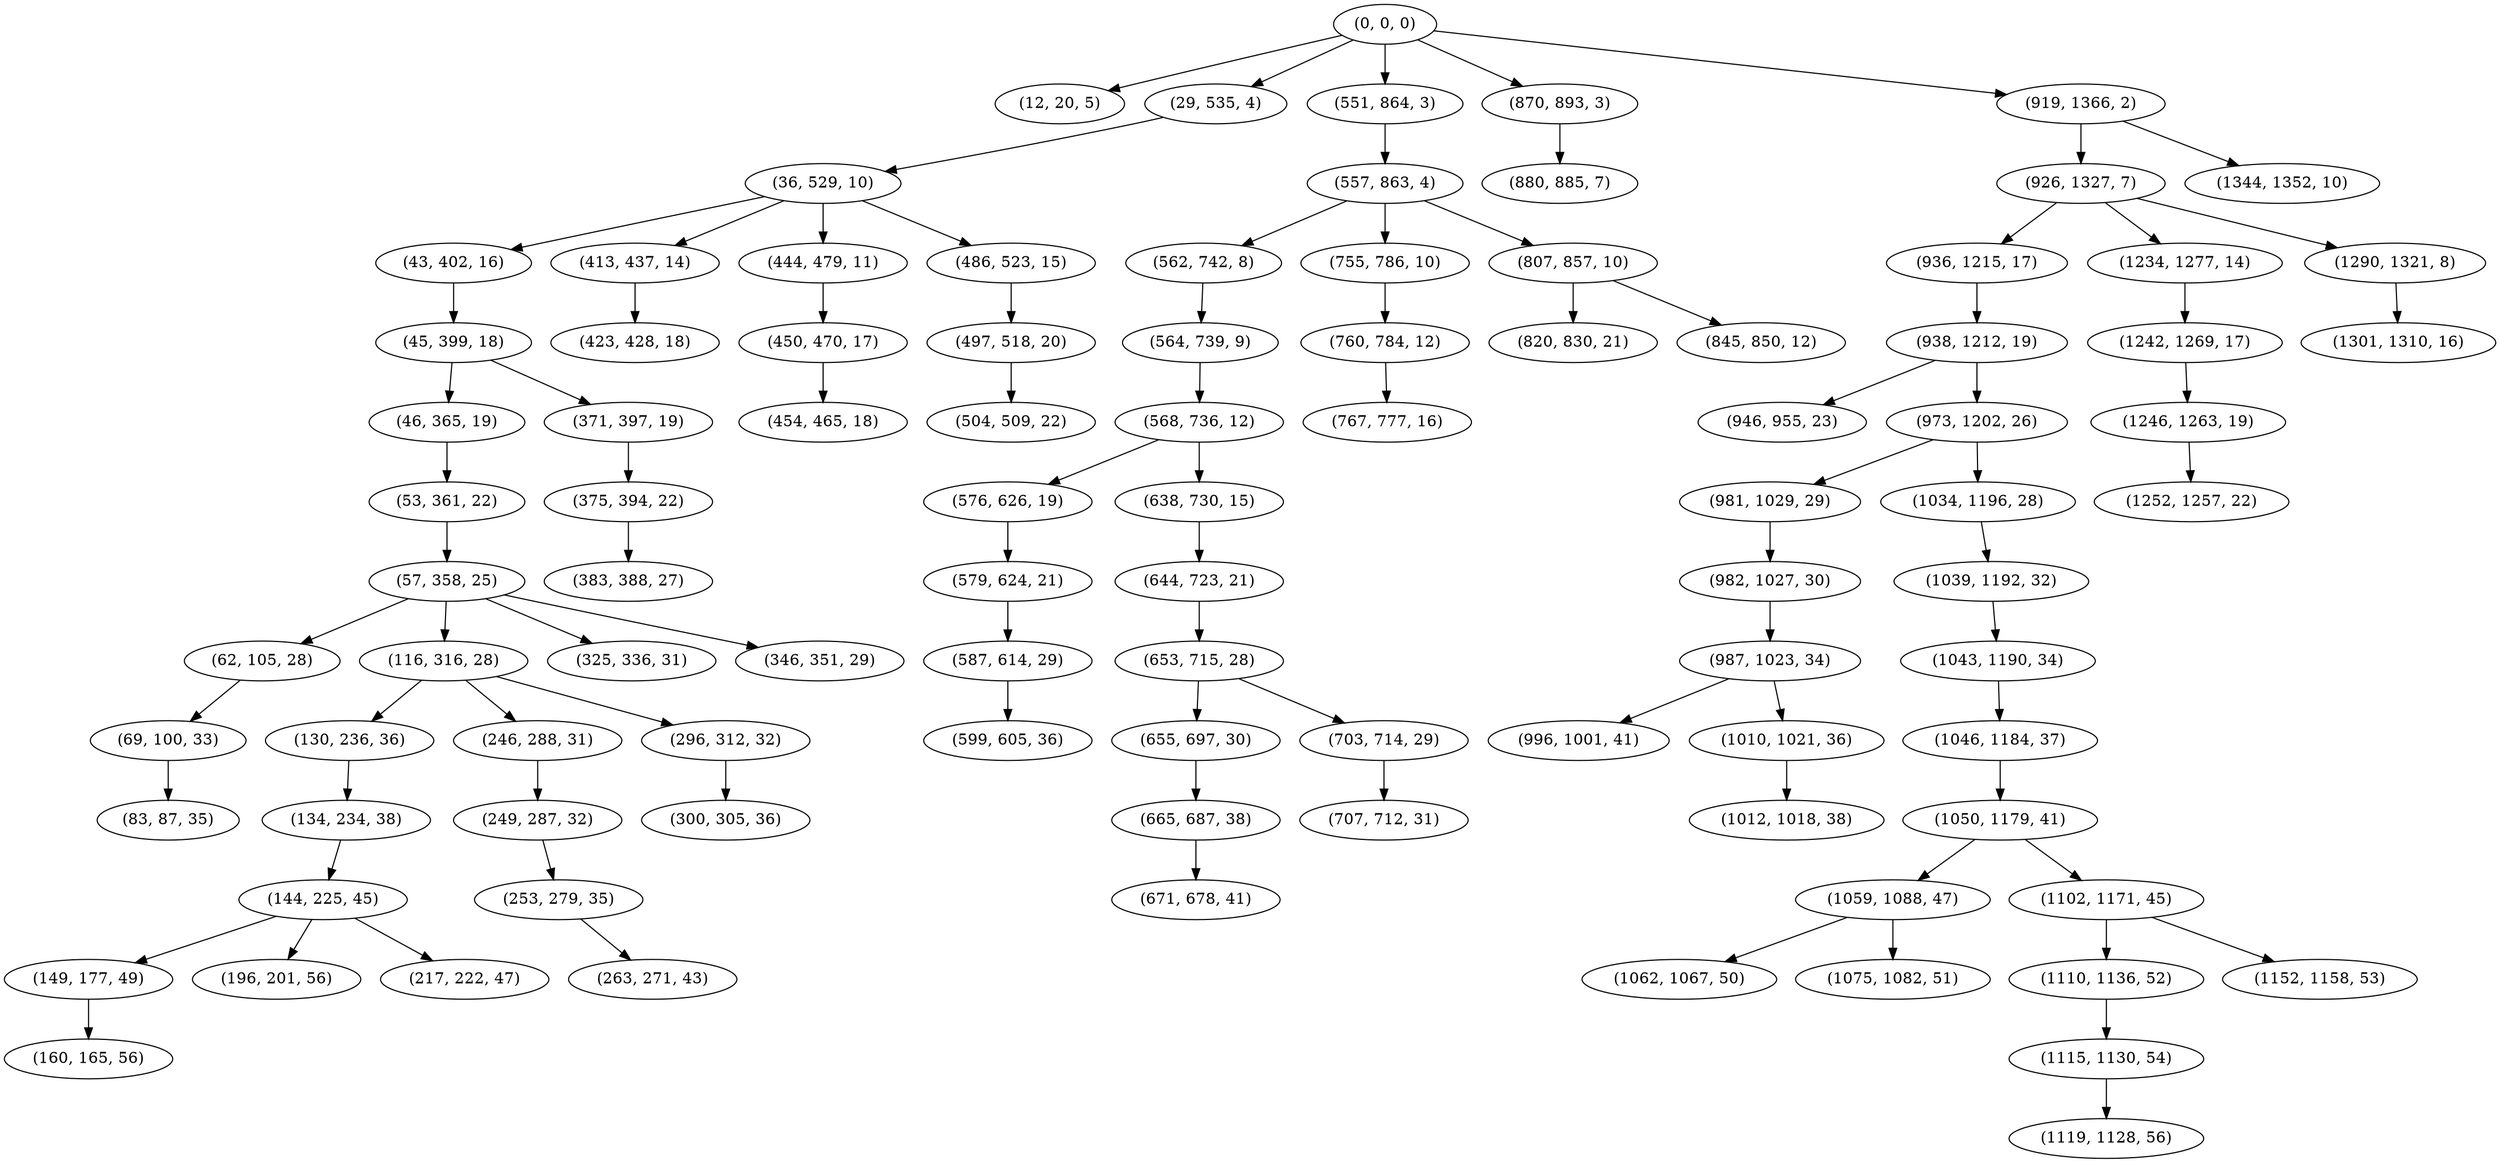 digraph tree {
    "(0, 0, 0)";
    "(12, 20, 5)";
    "(29, 535, 4)";
    "(36, 529, 10)";
    "(43, 402, 16)";
    "(45, 399, 18)";
    "(46, 365, 19)";
    "(53, 361, 22)";
    "(57, 358, 25)";
    "(62, 105, 28)";
    "(69, 100, 33)";
    "(83, 87, 35)";
    "(116, 316, 28)";
    "(130, 236, 36)";
    "(134, 234, 38)";
    "(144, 225, 45)";
    "(149, 177, 49)";
    "(160, 165, 56)";
    "(196, 201, 56)";
    "(217, 222, 47)";
    "(246, 288, 31)";
    "(249, 287, 32)";
    "(253, 279, 35)";
    "(263, 271, 43)";
    "(296, 312, 32)";
    "(300, 305, 36)";
    "(325, 336, 31)";
    "(346, 351, 29)";
    "(371, 397, 19)";
    "(375, 394, 22)";
    "(383, 388, 27)";
    "(413, 437, 14)";
    "(423, 428, 18)";
    "(444, 479, 11)";
    "(450, 470, 17)";
    "(454, 465, 18)";
    "(486, 523, 15)";
    "(497, 518, 20)";
    "(504, 509, 22)";
    "(551, 864, 3)";
    "(557, 863, 4)";
    "(562, 742, 8)";
    "(564, 739, 9)";
    "(568, 736, 12)";
    "(576, 626, 19)";
    "(579, 624, 21)";
    "(587, 614, 29)";
    "(599, 605, 36)";
    "(638, 730, 15)";
    "(644, 723, 21)";
    "(653, 715, 28)";
    "(655, 697, 30)";
    "(665, 687, 38)";
    "(671, 678, 41)";
    "(703, 714, 29)";
    "(707, 712, 31)";
    "(755, 786, 10)";
    "(760, 784, 12)";
    "(767, 777, 16)";
    "(807, 857, 10)";
    "(820, 830, 21)";
    "(845, 850, 12)";
    "(870, 893, 3)";
    "(880, 885, 7)";
    "(919, 1366, 2)";
    "(926, 1327, 7)";
    "(936, 1215, 17)";
    "(938, 1212, 19)";
    "(946, 955, 23)";
    "(973, 1202, 26)";
    "(981, 1029, 29)";
    "(982, 1027, 30)";
    "(987, 1023, 34)";
    "(996, 1001, 41)";
    "(1010, 1021, 36)";
    "(1012, 1018, 38)";
    "(1034, 1196, 28)";
    "(1039, 1192, 32)";
    "(1043, 1190, 34)";
    "(1046, 1184, 37)";
    "(1050, 1179, 41)";
    "(1059, 1088, 47)";
    "(1062, 1067, 50)";
    "(1075, 1082, 51)";
    "(1102, 1171, 45)";
    "(1110, 1136, 52)";
    "(1115, 1130, 54)";
    "(1119, 1128, 56)";
    "(1152, 1158, 53)";
    "(1234, 1277, 14)";
    "(1242, 1269, 17)";
    "(1246, 1263, 19)";
    "(1252, 1257, 22)";
    "(1290, 1321, 8)";
    "(1301, 1310, 16)";
    "(1344, 1352, 10)";
    "(0, 0, 0)" -> "(12, 20, 5)";
    "(0, 0, 0)" -> "(29, 535, 4)";
    "(0, 0, 0)" -> "(551, 864, 3)";
    "(0, 0, 0)" -> "(870, 893, 3)";
    "(0, 0, 0)" -> "(919, 1366, 2)";
    "(29, 535, 4)" -> "(36, 529, 10)";
    "(36, 529, 10)" -> "(43, 402, 16)";
    "(36, 529, 10)" -> "(413, 437, 14)";
    "(36, 529, 10)" -> "(444, 479, 11)";
    "(36, 529, 10)" -> "(486, 523, 15)";
    "(43, 402, 16)" -> "(45, 399, 18)";
    "(45, 399, 18)" -> "(46, 365, 19)";
    "(45, 399, 18)" -> "(371, 397, 19)";
    "(46, 365, 19)" -> "(53, 361, 22)";
    "(53, 361, 22)" -> "(57, 358, 25)";
    "(57, 358, 25)" -> "(62, 105, 28)";
    "(57, 358, 25)" -> "(116, 316, 28)";
    "(57, 358, 25)" -> "(325, 336, 31)";
    "(57, 358, 25)" -> "(346, 351, 29)";
    "(62, 105, 28)" -> "(69, 100, 33)";
    "(69, 100, 33)" -> "(83, 87, 35)";
    "(116, 316, 28)" -> "(130, 236, 36)";
    "(116, 316, 28)" -> "(246, 288, 31)";
    "(116, 316, 28)" -> "(296, 312, 32)";
    "(130, 236, 36)" -> "(134, 234, 38)";
    "(134, 234, 38)" -> "(144, 225, 45)";
    "(144, 225, 45)" -> "(149, 177, 49)";
    "(144, 225, 45)" -> "(196, 201, 56)";
    "(144, 225, 45)" -> "(217, 222, 47)";
    "(149, 177, 49)" -> "(160, 165, 56)";
    "(246, 288, 31)" -> "(249, 287, 32)";
    "(249, 287, 32)" -> "(253, 279, 35)";
    "(253, 279, 35)" -> "(263, 271, 43)";
    "(296, 312, 32)" -> "(300, 305, 36)";
    "(371, 397, 19)" -> "(375, 394, 22)";
    "(375, 394, 22)" -> "(383, 388, 27)";
    "(413, 437, 14)" -> "(423, 428, 18)";
    "(444, 479, 11)" -> "(450, 470, 17)";
    "(450, 470, 17)" -> "(454, 465, 18)";
    "(486, 523, 15)" -> "(497, 518, 20)";
    "(497, 518, 20)" -> "(504, 509, 22)";
    "(551, 864, 3)" -> "(557, 863, 4)";
    "(557, 863, 4)" -> "(562, 742, 8)";
    "(557, 863, 4)" -> "(755, 786, 10)";
    "(557, 863, 4)" -> "(807, 857, 10)";
    "(562, 742, 8)" -> "(564, 739, 9)";
    "(564, 739, 9)" -> "(568, 736, 12)";
    "(568, 736, 12)" -> "(576, 626, 19)";
    "(568, 736, 12)" -> "(638, 730, 15)";
    "(576, 626, 19)" -> "(579, 624, 21)";
    "(579, 624, 21)" -> "(587, 614, 29)";
    "(587, 614, 29)" -> "(599, 605, 36)";
    "(638, 730, 15)" -> "(644, 723, 21)";
    "(644, 723, 21)" -> "(653, 715, 28)";
    "(653, 715, 28)" -> "(655, 697, 30)";
    "(653, 715, 28)" -> "(703, 714, 29)";
    "(655, 697, 30)" -> "(665, 687, 38)";
    "(665, 687, 38)" -> "(671, 678, 41)";
    "(703, 714, 29)" -> "(707, 712, 31)";
    "(755, 786, 10)" -> "(760, 784, 12)";
    "(760, 784, 12)" -> "(767, 777, 16)";
    "(807, 857, 10)" -> "(820, 830, 21)";
    "(807, 857, 10)" -> "(845, 850, 12)";
    "(870, 893, 3)" -> "(880, 885, 7)";
    "(919, 1366, 2)" -> "(926, 1327, 7)";
    "(919, 1366, 2)" -> "(1344, 1352, 10)";
    "(926, 1327, 7)" -> "(936, 1215, 17)";
    "(926, 1327, 7)" -> "(1234, 1277, 14)";
    "(926, 1327, 7)" -> "(1290, 1321, 8)";
    "(936, 1215, 17)" -> "(938, 1212, 19)";
    "(938, 1212, 19)" -> "(946, 955, 23)";
    "(938, 1212, 19)" -> "(973, 1202, 26)";
    "(973, 1202, 26)" -> "(981, 1029, 29)";
    "(973, 1202, 26)" -> "(1034, 1196, 28)";
    "(981, 1029, 29)" -> "(982, 1027, 30)";
    "(982, 1027, 30)" -> "(987, 1023, 34)";
    "(987, 1023, 34)" -> "(996, 1001, 41)";
    "(987, 1023, 34)" -> "(1010, 1021, 36)";
    "(1010, 1021, 36)" -> "(1012, 1018, 38)";
    "(1034, 1196, 28)" -> "(1039, 1192, 32)";
    "(1039, 1192, 32)" -> "(1043, 1190, 34)";
    "(1043, 1190, 34)" -> "(1046, 1184, 37)";
    "(1046, 1184, 37)" -> "(1050, 1179, 41)";
    "(1050, 1179, 41)" -> "(1059, 1088, 47)";
    "(1050, 1179, 41)" -> "(1102, 1171, 45)";
    "(1059, 1088, 47)" -> "(1062, 1067, 50)";
    "(1059, 1088, 47)" -> "(1075, 1082, 51)";
    "(1102, 1171, 45)" -> "(1110, 1136, 52)";
    "(1102, 1171, 45)" -> "(1152, 1158, 53)";
    "(1110, 1136, 52)" -> "(1115, 1130, 54)";
    "(1115, 1130, 54)" -> "(1119, 1128, 56)";
    "(1234, 1277, 14)" -> "(1242, 1269, 17)";
    "(1242, 1269, 17)" -> "(1246, 1263, 19)";
    "(1246, 1263, 19)" -> "(1252, 1257, 22)";
    "(1290, 1321, 8)" -> "(1301, 1310, 16)";
}
